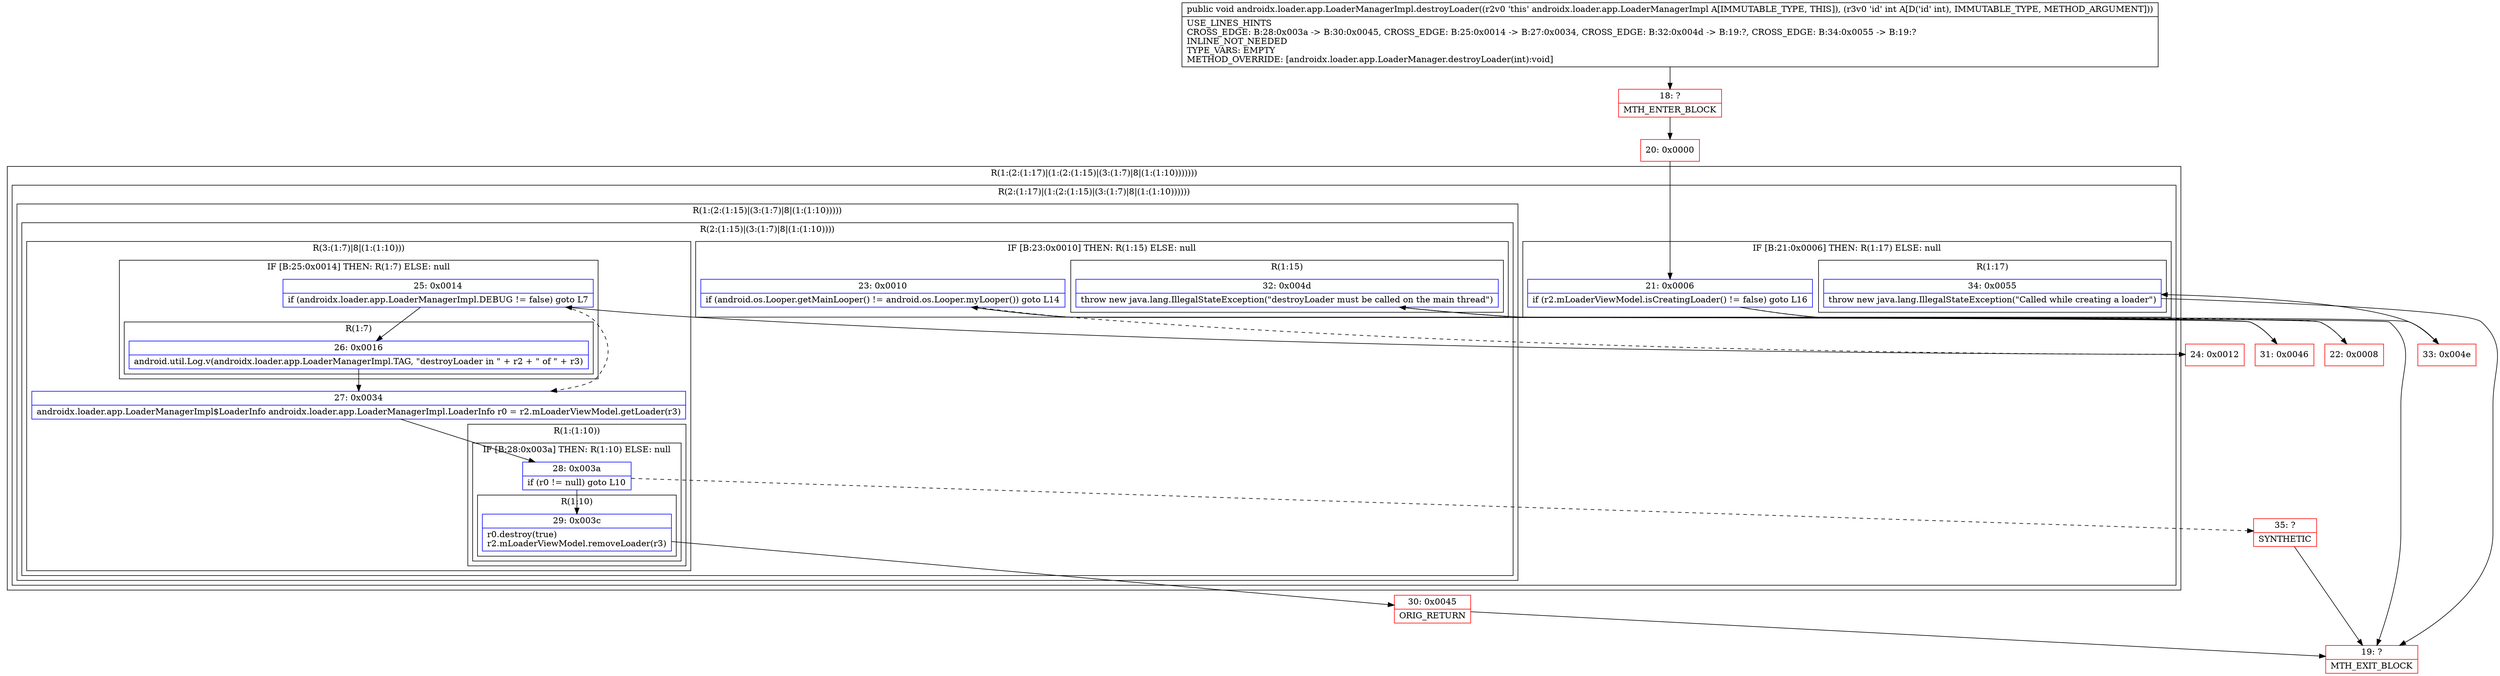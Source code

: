digraph "CFG forandroidx.loader.app.LoaderManagerImpl.destroyLoader(I)V" {
subgraph cluster_Region_59607499 {
label = "R(1:(2:(1:17)|(1:(2:(1:15)|(3:(1:7)|8|(1:(1:10)))))))";
node [shape=record,color=blue];
subgraph cluster_Region_1254817590 {
label = "R(2:(1:17)|(1:(2:(1:15)|(3:(1:7)|8|(1:(1:10))))))";
node [shape=record,color=blue];
subgraph cluster_IfRegion_1421775977 {
label = "IF [B:21:0x0006] THEN: R(1:17) ELSE: null";
node [shape=record,color=blue];
Node_21 [shape=record,label="{21\:\ 0x0006|if (r2.mLoaderViewModel.isCreatingLoader() != false) goto L16\l}"];
subgraph cluster_Region_75543508 {
label = "R(1:17)";
node [shape=record,color=blue];
Node_34 [shape=record,label="{34\:\ 0x0055|throw new java.lang.IllegalStateException(\"Called while creating a loader\")\l}"];
}
}
subgraph cluster_Region_1798091102 {
label = "R(1:(2:(1:15)|(3:(1:7)|8|(1:(1:10)))))";
node [shape=record,color=blue];
subgraph cluster_Region_1979895874 {
label = "R(2:(1:15)|(3:(1:7)|8|(1:(1:10))))";
node [shape=record,color=blue];
subgraph cluster_IfRegion_1446973239 {
label = "IF [B:23:0x0010] THEN: R(1:15) ELSE: null";
node [shape=record,color=blue];
Node_23 [shape=record,label="{23\:\ 0x0010|if (android.os.Looper.getMainLooper() != android.os.Looper.myLooper()) goto L14\l}"];
subgraph cluster_Region_1470109751 {
label = "R(1:15)";
node [shape=record,color=blue];
Node_32 [shape=record,label="{32\:\ 0x004d|throw new java.lang.IllegalStateException(\"destroyLoader must be called on the main thread\")\l}"];
}
}
subgraph cluster_Region_1331114545 {
label = "R(3:(1:7)|8|(1:(1:10)))";
node [shape=record,color=blue];
subgraph cluster_IfRegion_1502148060 {
label = "IF [B:25:0x0014] THEN: R(1:7) ELSE: null";
node [shape=record,color=blue];
Node_25 [shape=record,label="{25\:\ 0x0014|if (androidx.loader.app.LoaderManagerImpl.DEBUG != false) goto L7\l}"];
subgraph cluster_Region_971550319 {
label = "R(1:7)";
node [shape=record,color=blue];
Node_26 [shape=record,label="{26\:\ 0x0016|android.util.Log.v(androidx.loader.app.LoaderManagerImpl.TAG, \"destroyLoader in \" + r2 + \" of \" + r3)\l}"];
}
}
Node_27 [shape=record,label="{27\:\ 0x0034|androidx.loader.app.LoaderManagerImpl$LoaderInfo androidx.loader.app.LoaderManagerImpl.LoaderInfo r0 = r2.mLoaderViewModel.getLoader(r3)\l}"];
subgraph cluster_Region_394287314 {
label = "R(1:(1:10))";
node [shape=record,color=blue];
subgraph cluster_IfRegion_1768576572 {
label = "IF [B:28:0x003a] THEN: R(1:10) ELSE: null";
node [shape=record,color=blue];
Node_28 [shape=record,label="{28\:\ 0x003a|if (r0 != null) goto L10\l}"];
subgraph cluster_Region_315319653 {
label = "R(1:10)";
node [shape=record,color=blue];
Node_29 [shape=record,label="{29\:\ 0x003c|r0.destroy(true)\lr2.mLoaderViewModel.removeLoader(r3)\l}"];
}
}
}
}
}
}
}
}
Node_18 [shape=record,color=red,label="{18\:\ ?|MTH_ENTER_BLOCK\l}"];
Node_20 [shape=record,color=red,label="{20\:\ 0x0000}"];
Node_22 [shape=record,color=red,label="{22\:\ 0x0008}"];
Node_24 [shape=record,color=red,label="{24\:\ 0x0012}"];
Node_30 [shape=record,color=red,label="{30\:\ 0x0045|ORIG_RETURN\l}"];
Node_19 [shape=record,color=red,label="{19\:\ ?|MTH_EXIT_BLOCK\l}"];
Node_35 [shape=record,color=red,label="{35\:\ ?|SYNTHETIC\l}"];
Node_31 [shape=record,color=red,label="{31\:\ 0x0046}"];
Node_33 [shape=record,color=red,label="{33\:\ 0x004e}"];
MethodNode[shape=record,label="{public void androidx.loader.app.LoaderManagerImpl.destroyLoader((r2v0 'this' androidx.loader.app.LoaderManagerImpl A[IMMUTABLE_TYPE, THIS]), (r3v0 'id' int A[D('id' int), IMMUTABLE_TYPE, METHOD_ARGUMENT]))  | USE_LINES_HINTS\lCROSS_EDGE: B:28:0x003a \-\> B:30:0x0045, CROSS_EDGE: B:25:0x0014 \-\> B:27:0x0034, CROSS_EDGE: B:32:0x004d \-\> B:19:?, CROSS_EDGE: B:34:0x0055 \-\> B:19:?\lINLINE_NOT_NEEDED\lTYPE_VARS: EMPTY\lMETHOD_OVERRIDE: [androidx.loader.app.LoaderManager.destroyLoader(int):void]\l}"];
MethodNode -> Node_18;Node_21 -> Node_22[style=dashed];
Node_21 -> Node_33;
Node_34 -> Node_19;
Node_23 -> Node_24[style=dashed];
Node_23 -> Node_31;
Node_32 -> Node_19;
Node_25 -> Node_26;
Node_25 -> Node_27[style=dashed];
Node_26 -> Node_27;
Node_27 -> Node_28;
Node_28 -> Node_29;
Node_28 -> Node_35[style=dashed];
Node_29 -> Node_30;
Node_18 -> Node_20;
Node_20 -> Node_21;
Node_22 -> Node_23;
Node_24 -> Node_25;
Node_30 -> Node_19;
Node_35 -> Node_19;
Node_31 -> Node_32;
Node_33 -> Node_34;
}

